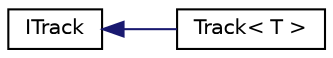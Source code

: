digraph "Graphical Class Hierarchy"
{
 // LATEX_PDF_SIZE
  edge [fontname="Helvetica",fontsize="10",labelfontname="Helvetica",labelfontsize="10"];
  node [fontname="Helvetica",fontsize="10",shape=record];
  rankdir="LR";
  Node0 [label="ITrack",height=0.2,width=0.4,color="black", fillcolor="white", style="filled",URL="$classITrack.html",tooltip=" "];
  Node0 -> Node1 [dir="back",color="midnightblue",fontsize="10",style="solid",fontname="Helvetica"];
  Node1 [label="Track\< T \>",height=0.2,width=0.4,color="black", fillcolor="white", style="filled",URL="$classTrack.html",tooltip=" "];
}

